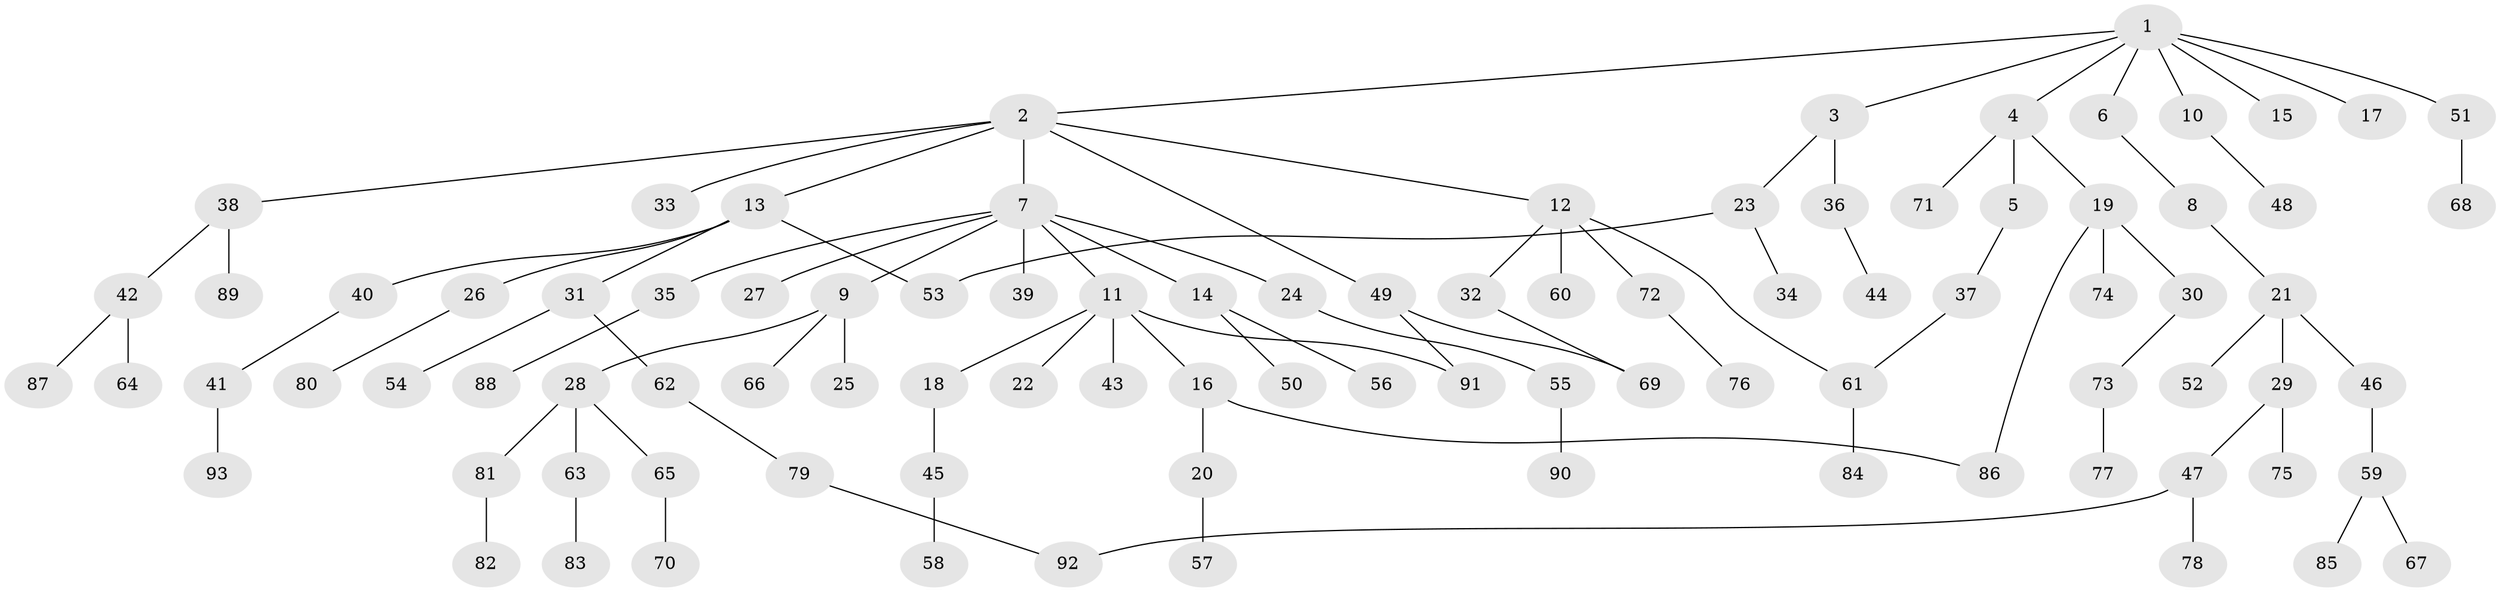 // coarse degree distribution, {1: 0.8148148148148148, 12: 0.037037037037037035, 2: 0.07407407407407407, 13: 0.037037037037037035, 3: 0.037037037037037035}
// Generated by graph-tools (version 1.1) at 2025/45/03/04/25 21:45:17]
// undirected, 93 vertices, 98 edges
graph export_dot {
graph [start="1"]
  node [color=gray90,style=filled];
  1;
  2;
  3;
  4;
  5;
  6;
  7;
  8;
  9;
  10;
  11;
  12;
  13;
  14;
  15;
  16;
  17;
  18;
  19;
  20;
  21;
  22;
  23;
  24;
  25;
  26;
  27;
  28;
  29;
  30;
  31;
  32;
  33;
  34;
  35;
  36;
  37;
  38;
  39;
  40;
  41;
  42;
  43;
  44;
  45;
  46;
  47;
  48;
  49;
  50;
  51;
  52;
  53;
  54;
  55;
  56;
  57;
  58;
  59;
  60;
  61;
  62;
  63;
  64;
  65;
  66;
  67;
  68;
  69;
  70;
  71;
  72;
  73;
  74;
  75;
  76;
  77;
  78;
  79;
  80;
  81;
  82;
  83;
  84;
  85;
  86;
  87;
  88;
  89;
  90;
  91;
  92;
  93;
  1 -- 2;
  1 -- 3;
  1 -- 4;
  1 -- 6;
  1 -- 10;
  1 -- 15;
  1 -- 17;
  1 -- 51;
  2 -- 7;
  2 -- 12;
  2 -- 13;
  2 -- 33;
  2 -- 38;
  2 -- 49;
  3 -- 23;
  3 -- 36;
  4 -- 5;
  4 -- 19;
  4 -- 71;
  5 -- 37;
  6 -- 8;
  7 -- 9;
  7 -- 11;
  7 -- 14;
  7 -- 24;
  7 -- 27;
  7 -- 35;
  7 -- 39;
  8 -- 21;
  9 -- 25;
  9 -- 28;
  9 -- 66;
  10 -- 48;
  11 -- 16;
  11 -- 18;
  11 -- 22;
  11 -- 43;
  11 -- 91;
  12 -- 32;
  12 -- 60;
  12 -- 72;
  12 -- 61;
  13 -- 26;
  13 -- 31;
  13 -- 40;
  13 -- 53;
  14 -- 50;
  14 -- 56;
  16 -- 20;
  16 -- 86;
  18 -- 45;
  19 -- 30;
  19 -- 74;
  19 -- 86;
  20 -- 57;
  21 -- 29;
  21 -- 46;
  21 -- 52;
  23 -- 34;
  23 -- 53;
  24 -- 55;
  26 -- 80;
  28 -- 63;
  28 -- 65;
  28 -- 81;
  29 -- 47;
  29 -- 75;
  30 -- 73;
  31 -- 54;
  31 -- 62;
  32 -- 69;
  35 -- 88;
  36 -- 44;
  37 -- 61;
  38 -- 42;
  38 -- 89;
  40 -- 41;
  41 -- 93;
  42 -- 64;
  42 -- 87;
  45 -- 58;
  46 -- 59;
  47 -- 78;
  47 -- 92;
  49 -- 91;
  49 -- 69;
  51 -- 68;
  55 -- 90;
  59 -- 67;
  59 -- 85;
  61 -- 84;
  62 -- 79;
  63 -- 83;
  65 -- 70;
  72 -- 76;
  73 -- 77;
  79 -- 92;
  81 -- 82;
}
